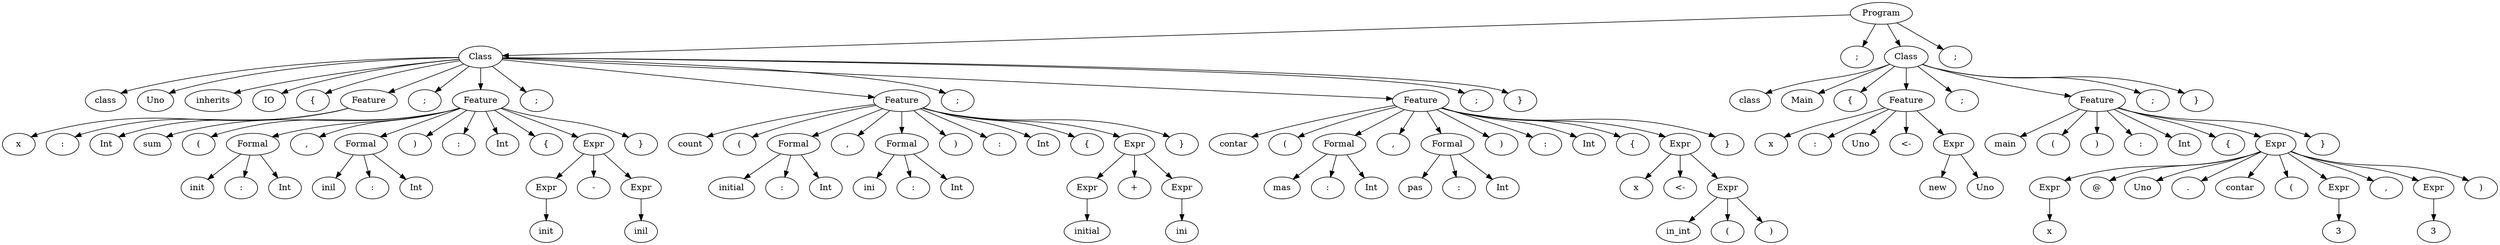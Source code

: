 digraph {
	0 [label=Program]
	0 -> 1
	1 [label=Class]
	1 -> 2
	2 [label=class]
	1 -> 3
	3 [label=Uno]
	1 -> 4
	4 [label=inherits]
	1 -> 5
	5 [label=IO]
	1 -> 6
	6 [label="{"]
	1 -> 7
	7 [label=Feature]
	7 -> 8
	8 [label=x]
	7 -> 9
	9 [label=":"]
	7 -> 10
	10 [label=Int]
	1 -> 11
	11 [label=";"]
	1 -> 12
	12 [label=Feature]
	12 -> 13
	13 [label=sum]
	12 -> 14
	14 [label="("]
	12 -> 15
	15 [label=Formal]
	15 -> 16
	16 [label=init]
	15 -> 17
	17 [label=":"]
	15 -> 18
	18 [label=Int]
	12 -> 19
	19 [label=","]
	12 -> 20
	20 [label=Formal]
	20 -> 21
	21 [label=inil]
	20 -> 22
	22 [label=":"]
	20 -> 23
	23 [label=Int]
	12 -> 24
	24 [label=")"]
	12 -> 25
	25 [label=":"]
	12 -> 26
	26 [label=Int]
	12 -> 27
	27 [label="{"]
	12 -> 28
	28 [label=Expr]
	28 -> 29
	29 [label=Expr]
	29 -> 30
	30 [label=init]
	28 -> 31
	31 [label="-"]
	28 -> 32
	32 [label=Expr]
	32 -> 33
	33 [label=inil]
	12 -> 34
	34 [label="}"]
	1 -> 35
	35 [label=";"]
	1 -> 36
	36 [label=Feature]
	36 -> 37
	37 [label=count]
	36 -> 38
	38 [label="("]
	36 -> 39
	39 [label=Formal]
	39 -> 40
	40 [label=initial]
	39 -> 41
	41 [label=":"]
	39 -> 42
	42 [label=Int]
	36 -> 43
	43 [label=","]
	36 -> 44
	44 [label=Formal]
	44 -> 45
	45 [label=ini]
	44 -> 46
	46 [label=":"]
	44 -> 47
	47 [label=Int]
	36 -> 48
	48 [label=")"]
	36 -> 49
	49 [label=":"]
	36 -> 50
	50 [label=Int]
	36 -> 51
	51 [label="{"]
	36 -> 52
	52 [label=Expr]
	52 -> 53
	53 [label=Expr]
	53 -> 54
	54 [label=initial]
	52 -> 55
	55 [label="+"]
	52 -> 56
	56 [label=Expr]
	56 -> 57
	57 [label=ini]
	36 -> 58
	58 [label="}"]
	1 -> 59
	59 [label=";"]
	1 -> 60
	60 [label=Feature]
	60 -> 61
	61 [label=contar]
	60 -> 62
	62 [label="("]
	60 -> 63
	63 [label=Formal]
	63 -> 64
	64 [label=mas]
	63 -> 65
	65 [label=":"]
	63 -> 66
	66 [label=Int]
	60 -> 67
	67 [label=","]
	60 -> 68
	68 [label=Formal]
	68 -> 69
	69 [label=pas]
	68 -> 70
	70 [label=":"]
	68 -> 71
	71 [label=Int]
	60 -> 72
	72 [label=")"]
	60 -> 73
	73 [label=":"]
	60 -> 74
	74 [label=Int]
	60 -> 75
	75 [label="{"]
	60 -> 76
	76 [label=Expr]
	76 -> 77
	77 [label=x]
	76 -> 78
	78 [label="<-"]
	76 -> 79
	79 [label=Expr]
	79 -> 80
	80 [label=in_int]
	79 -> 81
	81 [label="("]
	79 -> 82
	82 [label=")"]
	60 -> 83
	83 [label="}"]
	1 -> 84
	84 [label=";"]
	1 -> 85
	85 [label="}"]
	0 -> 86
	86 [label=";"]
	0 -> 87
	87 [label=Class]
	87 -> 88
	88 [label=class]
	87 -> 89
	89 [label=Main]
	87 -> 90
	90 [label="{"]
	87 -> 91
	91 [label=Feature]
	91 -> 92
	92 [label=x]
	91 -> 93
	93 [label=":"]
	91 -> 94
	94 [label=Uno]
	91 -> 95
	95 [label="<-"]
	91 -> 96
	96 [label=Expr]
	96 -> 97
	97 [label=new]
	96 -> 98
	98 [label=Uno]
	87 -> 99
	99 [label=";"]
	87 -> 100
	100 [label=Feature]
	100 -> 101
	101 [label=main]
	100 -> 102
	102 [label="("]
	100 -> 103
	103 [label=")"]
	100 -> 104
	104 [label=":"]
	100 -> 105
	105 [label=Int]
	100 -> 106
	106 [label="{"]
	100 -> 107
	107 [label=Expr]
	107 -> 108
	108 [label=Expr]
	108 -> 109
	109 [label=x]
	107 -> 110
	110 [label="@"]
	107 -> 111
	111 [label=Uno]
	107 -> 112
	112 [label="."]
	107 -> 113
	113 [label=contar]
	107 -> 114
	114 [label="("]
	107 -> 115
	115 [label=Expr]
	115 -> 116
	116 [label=3]
	107 -> 117
	117 [label=","]
	107 -> 118
	118 [label=Expr]
	118 -> 119
	119 [label=3]
	107 -> 120
	120 [label=")"]
	100 -> 121
	121 [label="}"]
	87 -> 122
	122 [label=";"]
	87 -> 123
	123 [label="}"]
	0 -> 124
	124 [label=";"]
}
